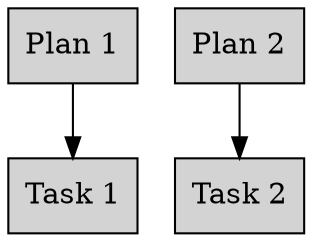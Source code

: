 digraph CycleGraph {
    // Graph attributes
    rankdir=TB;
    node [shape=box, style=filled];
    
    // Plan nodes
    plan1 [label="Plan 1", type="plan"];
    plan2 [label="Plan 2", type="plan"];
    
    // Task nodes
    task1 [label="Task 1", type="task"];
    task2 [label="Task 2", type="task"];
    
    // Edges creating a cycle: plan1 -> task1 -> plan2 -> task2 -> plan1
    plan1 -> task1;
    plan2 -> task2;
} 